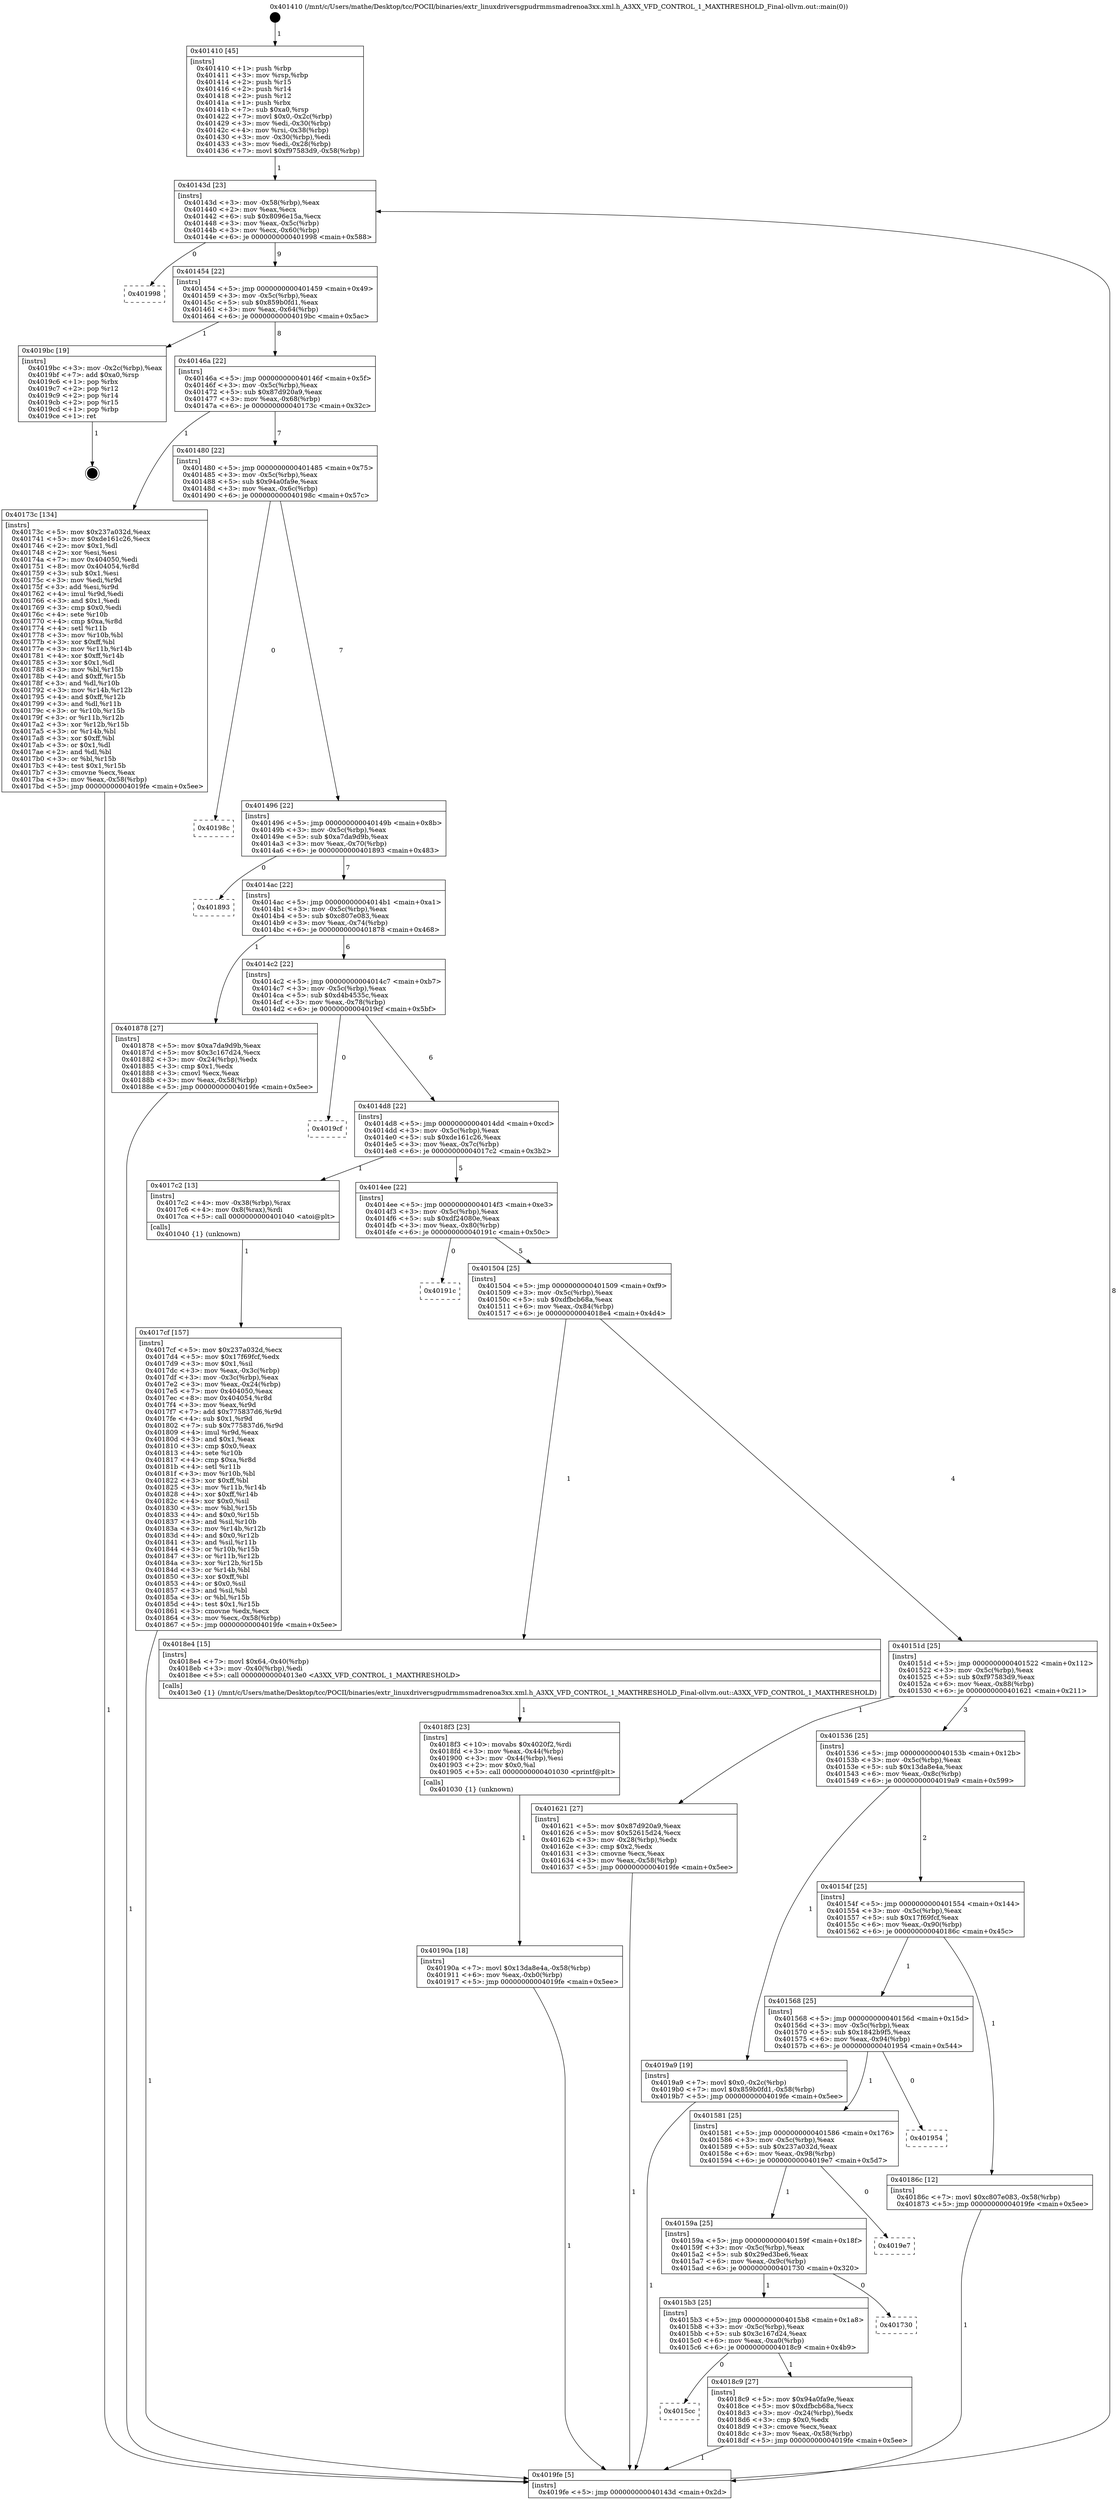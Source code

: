 digraph "0x401410" {
  label = "0x401410 (/mnt/c/Users/mathe/Desktop/tcc/POCII/binaries/extr_linuxdriversgpudrmmsmadrenoa3xx.xml.h_A3XX_VFD_CONTROL_1_MAXTHRESHOLD_Final-ollvm.out::main(0))"
  labelloc = "t"
  node[shape=record]

  Entry [label="",width=0.3,height=0.3,shape=circle,fillcolor=black,style=filled]
  "0x40143d" [label="{
     0x40143d [23]\l
     | [instrs]\l
     &nbsp;&nbsp;0x40143d \<+3\>: mov -0x58(%rbp),%eax\l
     &nbsp;&nbsp;0x401440 \<+2\>: mov %eax,%ecx\l
     &nbsp;&nbsp;0x401442 \<+6\>: sub $0x8096e15a,%ecx\l
     &nbsp;&nbsp;0x401448 \<+3\>: mov %eax,-0x5c(%rbp)\l
     &nbsp;&nbsp;0x40144b \<+3\>: mov %ecx,-0x60(%rbp)\l
     &nbsp;&nbsp;0x40144e \<+6\>: je 0000000000401998 \<main+0x588\>\l
  }"]
  "0x401998" [label="{
     0x401998\l
  }", style=dashed]
  "0x401454" [label="{
     0x401454 [22]\l
     | [instrs]\l
     &nbsp;&nbsp;0x401454 \<+5\>: jmp 0000000000401459 \<main+0x49\>\l
     &nbsp;&nbsp;0x401459 \<+3\>: mov -0x5c(%rbp),%eax\l
     &nbsp;&nbsp;0x40145c \<+5\>: sub $0x859b0fd1,%eax\l
     &nbsp;&nbsp;0x401461 \<+3\>: mov %eax,-0x64(%rbp)\l
     &nbsp;&nbsp;0x401464 \<+6\>: je 00000000004019bc \<main+0x5ac\>\l
  }"]
  Exit [label="",width=0.3,height=0.3,shape=circle,fillcolor=black,style=filled,peripheries=2]
  "0x4019bc" [label="{
     0x4019bc [19]\l
     | [instrs]\l
     &nbsp;&nbsp;0x4019bc \<+3\>: mov -0x2c(%rbp),%eax\l
     &nbsp;&nbsp;0x4019bf \<+7\>: add $0xa0,%rsp\l
     &nbsp;&nbsp;0x4019c6 \<+1\>: pop %rbx\l
     &nbsp;&nbsp;0x4019c7 \<+2\>: pop %r12\l
     &nbsp;&nbsp;0x4019c9 \<+2\>: pop %r14\l
     &nbsp;&nbsp;0x4019cb \<+2\>: pop %r15\l
     &nbsp;&nbsp;0x4019cd \<+1\>: pop %rbp\l
     &nbsp;&nbsp;0x4019ce \<+1\>: ret\l
  }"]
  "0x40146a" [label="{
     0x40146a [22]\l
     | [instrs]\l
     &nbsp;&nbsp;0x40146a \<+5\>: jmp 000000000040146f \<main+0x5f\>\l
     &nbsp;&nbsp;0x40146f \<+3\>: mov -0x5c(%rbp),%eax\l
     &nbsp;&nbsp;0x401472 \<+5\>: sub $0x87d920a9,%eax\l
     &nbsp;&nbsp;0x401477 \<+3\>: mov %eax,-0x68(%rbp)\l
     &nbsp;&nbsp;0x40147a \<+6\>: je 000000000040173c \<main+0x32c\>\l
  }"]
  "0x40190a" [label="{
     0x40190a [18]\l
     | [instrs]\l
     &nbsp;&nbsp;0x40190a \<+7\>: movl $0x13da8e4a,-0x58(%rbp)\l
     &nbsp;&nbsp;0x401911 \<+6\>: mov %eax,-0xb0(%rbp)\l
     &nbsp;&nbsp;0x401917 \<+5\>: jmp 00000000004019fe \<main+0x5ee\>\l
  }"]
  "0x40173c" [label="{
     0x40173c [134]\l
     | [instrs]\l
     &nbsp;&nbsp;0x40173c \<+5\>: mov $0x237a032d,%eax\l
     &nbsp;&nbsp;0x401741 \<+5\>: mov $0xde161c26,%ecx\l
     &nbsp;&nbsp;0x401746 \<+2\>: mov $0x1,%dl\l
     &nbsp;&nbsp;0x401748 \<+2\>: xor %esi,%esi\l
     &nbsp;&nbsp;0x40174a \<+7\>: mov 0x404050,%edi\l
     &nbsp;&nbsp;0x401751 \<+8\>: mov 0x404054,%r8d\l
     &nbsp;&nbsp;0x401759 \<+3\>: sub $0x1,%esi\l
     &nbsp;&nbsp;0x40175c \<+3\>: mov %edi,%r9d\l
     &nbsp;&nbsp;0x40175f \<+3\>: add %esi,%r9d\l
     &nbsp;&nbsp;0x401762 \<+4\>: imul %r9d,%edi\l
     &nbsp;&nbsp;0x401766 \<+3\>: and $0x1,%edi\l
     &nbsp;&nbsp;0x401769 \<+3\>: cmp $0x0,%edi\l
     &nbsp;&nbsp;0x40176c \<+4\>: sete %r10b\l
     &nbsp;&nbsp;0x401770 \<+4\>: cmp $0xa,%r8d\l
     &nbsp;&nbsp;0x401774 \<+4\>: setl %r11b\l
     &nbsp;&nbsp;0x401778 \<+3\>: mov %r10b,%bl\l
     &nbsp;&nbsp;0x40177b \<+3\>: xor $0xff,%bl\l
     &nbsp;&nbsp;0x40177e \<+3\>: mov %r11b,%r14b\l
     &nbsp;&nbsp;0x401781 \<+4\>: xor $0xff,%r14b\l
     &nbsp;&nbsp;0x401785 \<+3\>: xor $0x1,%dl\l
     &nbsp;&nbsp;0x401788 \<+3\>: mov %bl,%r15b\l
     &nbsp;&nbsp;0x40178b \<+4\>: and $0xff,%r15b\l
     &nbsp;&nbsp;0x40178f \<+3\>: and %dl,%r10b\l
     &nbsp;&nbsp;0x401792 \<+3\>: mov %r14b,%r12b\l
     &nbsp;&nbsp;0x401795 \<+4\>: and $0xff,%r12b\l
     &nbsp;&nbsp;0x401799 \<+3\>: and %dl,%r11b\l
     &nbsp;&nbsp;0x40179c \<+3\>: or %r10b,%r15b\l
     &nbsp;&nbsp;0x40179f \<+3\>: or %r11b,%r12b\l
     &nbsp;&nbsp;0x4017a2 \<+3\>: xor %r12b,%r15b\l
     &nbsp;&nbsp;0x4017a5 \<+3\>: or %r14b,%bl\l
     &nbsp;&nbsp;0x4017a8 \<+3\>: xor $0xff,%bl\l
     &nbsp;&nbsp;0x4017ab \<+3\>: or $0x1,%dl\l
     &nbsp;&nbsp;0x4017ae \<+2\>: and %dl,%bl\l
     &nbsp;&nbsp;0x4017b0 \<+3\>: or %bl,%r15b\l
     &nbsp;&nbsp;0x4017b3 \<+4\>: test $0x1,%r15b\l
     &nbsp;&nbsp;0x4017b7 \<+3\>: cmovne %ecx,%eax\l
     &nbsp;&nbsp;0x4017ba \<+3\>: mov %eax,-0x58(%rbp)\l
     &nbsp;&nbsp;0x4017bd \<+5\>: jmp 00000000004019fe \<main+0x5ee\>\l
  }"]
  "0x401480" [label="{
     0x401480 [22]\l
     | [instrs]\l
     &nbsp;&nbsp;0x401480 \<+5\>: jmp 0000000000401485 \<main+0x75\>\l
     &nbsp;&nbsp;0x401485 \<+3\>: mov -0x5c(%rbp),%eax\l
     &nbsp;&nbsp;0x401488 \<+5\>: sub $0x94a0fa9e,%eax\l
     &nbsp;&nbsp;0x40148d \<+3\>: mov %eax,-0x6c(%rbp)\l
     &nbsp;&nbsp;0x401490 \<+6\>: je 000000000040198c \<main+0x57c\>\l
  }"]
  "0x4018f3" [label="{
     0x4018f3 [23]\l
     | [instrs]\l
     &nbsp;&nbsp;0x4018f3 \<+10\>: movabs $0x4020f2,%rdi\l
     &nbsp;&nbsp;0x4018fd \<+3\>: mov %eax,-0x44(%rbp)\l
     &nbsp;&nbsp;0x401900 \<+3\>: mov -0x44(%rbp),%esi\l
     &nbsp;&nbsp;0x401903 \<+2\>: mov $0x0,%al\l
     &nbsp;&nbsp;0x401905 \<+5\>: call 0000000000401030 \<printf@plt\>\l
     | [calls]\l
     &nbsp;&nbsp;0x401030 \{1\} (unknown)\l
  }"]
  "0x40198c" [label="{
     0x40198c\l
  }", style=dashed]
  "0x401496" [label="{
     0x401496 [22]\l
     | [instrs]\l
     &nbsp;&nbsp;0x401496 \<+5\>: jmp 000000000040149b \<main+0x8b\>\l
     &nbsp;&nbsp;0x40149b \<+3\>: mov -0x5c(%rbp),%eax\l
     &nbsp;&nbsp;0x40149e \<+5\>: sub $0xa7da9d9b,%eax\l
     &nbsp;&nbsp;0x4014a3 \<+3\>: mov %eax,-0x70(%rbp)\l
     &nbsp;&nbsp;0x4014a6 \<+6\>: je 0000000000401893 \<main+0x483\>\l
  }"]
  "0x4015cc" [label="{
     0x4015cc\l
  }", style=dashed]
  "0x401893" [label="{
     0x401893\l
  }", style=dashed]
  "0x4014ac" [label="{
     0x4014ac [22]\l
     | [instrs]\l
     &nbsp;&nbsp;0x4014ac \<+5\>: jmp 00000000004014b1 \<main+0xa1\>\l
     &nbsp;&nbsp;0x4014b1 \<+3\>: mov -0x5c(%rbp),%eax\l
     &nbsp;&nbsp;0x4014b4 \<+5\>: sub $0xc807e083,%eax\l
     &nbsp;&nbsp;0x4014b9 \<+3\>: mov %eax,-0x74(%rbp)\l
     &nbsp;&nbsp;0x4014bc \<+6\>: je 0000000000401878 \<main+0x468\>\l
  }"]
  "0x4018c9" [label="{
     0x4018c9 [27]\l
     | [instrs]\l
     &nbsp;&nbsp;0x4018c9 \<+5\>: mov $0x94a0fa9e,%eax\l
     &nbsp;&nbsp;0x4018ce \<+5\>: mov $0xdfbcb68a,%ecx\l
     &nbsp;&nbsp;0x4018d3 \<+3\>: mov -0x24(%rbp),%edx\l
     &nbsp;&nbsp;0x4018d6 \<+3\>: cmp $0x0,%edx\l
     &nbsp;&nbsp;0x4018d9 \<+3\>: cmove %ecx,%eax\l
     &nbsp;&nbsp;0x4018dc \<+3\>: mov %eax,-0x58(%rbp)\l
     &nbsp;&nbsp;0x4018df \<+5\>: jmp 00000000004019fe \<main+0x5ee\>\l
  }"]
  "0x401878" [label="{
     0x401878 [27]\l
     | [instrs]\l
     &nbsp;&nbsp;0x401878 \<+5\>: mov $0xa7da9d9b,%eax\l
     &nbsp;&nbsp;0x40187d \<+5\>: mov $0x3c167d24,%ecx\l
     &nbsp;&nbsp;0x401882 \<+3\>: mov -0x24(%rbp),%edx\l
     &nbsp;&nbsp;0x401885 \<+3\>: cmp $0x1,%edx\l
     &nbsp;&nbsp;0x401888 \<+3\>: cmovl %ecx,%eax\l
     &nbsp;&nbsp;0x40188b \<+3\>: mov %eax,-0x58(%rbp)\l
     &nbsp;&nbsp;0x40188e \<+5\>: jmp 00000000004019fe \<main+0x5ee\>\l
  }"]
  "0x4014c2" [label="{
     0x4014c2 [22]\l
     | [instrs]\l
     &nbsp;&nbsp;0x4014c2 \<+5\>: jmp 00000000004014c7 \<main+0xb7\>\l
     &nbsp;&nbsp;0x4014c7 \<+3\>: mov -0x5c(%rbp),%eax\l
     &nbsp;&nbsp;0x4014ca \<+5\>: sub $0xd4b4535c,%eax\l
     &nbsp;&nbsp;0x4014cf \<+3\>: mov %eax,-0x78(%rbp)\l
     &nbsp;&nbsp;0x4014d2 \<+6\>: je 00000000004019cf \<main+0x5bf\>\l
  }"]
  "0x4015b3" [label="{
     0x4015b3 [25]\l
     | [instrs]\l
     &nbsp;&nbsp;0x4015b3 \<+5\>: jmp 00000000004015b8 \<main+0x1a8\>\l
     &nbsp;&nbsp;0x4015b8 \<+3\>: mov -0x5c(%rbp),%eax\l
     &nbsp;&nbsp;0x4015bb \<+5\>: sub $0x3c167d24,%eax\l
     &nbsp;&nbsp;0x4015c0 \<+6\>: mov %eax,-0xa0(%rbp)\l
     &nbsp;&nbsp;0x4015c6 \<+6\>: je 00000000004018c9 \<main+0x4b9\>\l
  }"]
  "0x4019cf" [label="{
     0x4019cf\l
  }", style=dashed]
  "0x4014d8" [label="{
     0x4014d8 [22]\l
     | [instrs]\l
     &nbsp;&nbsp;0x4014d8 \<+5\>: jmp 00000000004014dd \<main+0xcd\>\l
     &nbsp;&nbsp;0x4014dd \<+3\>: mov -0x5c(%rbp),%eax\l
     &nbsp;&nbsp;0x4014e0 \<+5\>: sub $0xde161c26,%eax\l
     &nbsp;&nbsp;0x4014e5 \<+3\>: mov %eax,-0x7c(%rbp)\l
     &nbsp;&nbsp;0x4014e8 \<+6\>: je 00000000004017c2 \<main+0x3b2\>\l
  }"]
  "0x401730" [label="{
     0x401730\l
  }", style=dashed]
  "0x4017c2" [label="{
     0x4017c2 [13]\l
     | [instrs]\l
     &nbsp;&nbsp;0x4017c2 \<+4\>: mov -0x38(%rbp),%rax\l
     &nbsp;&nbsp;0x4017c6 \<+4\>: mov 0x8(%rax),%rdi\l
     &nbsp;&nbsp;0x4017ca \<+5\>: call 0000000000401040 \<atoi@plt\>\l
     | [calls]\l
     &nbsp;&nbsp;0x401040 \{1\} (unknown)\l
  }"]
  "0x4014ee" [label="{
     0x4014ee [22]\l
     | [instrs]\l
     &nbsp;&nbsp;0x4014ee \<+5\>: jmp 00000000004014f3 \<main+0xe3\>\l
     &nbsp;&nbsp;0x4014f3 \<+3\>: mov -0x5c(%rbp),%eax\l
     &nbsp;&nbsp;0x4014f6 \<+5\>: sub $0xdf24080e,%eax\l
     &nbsp;&nbsp;0x4014fb \<+3\>: mov %eax,-0x80(%rbp)\l
     &nbsp;&nbsp;0x4014fe \<+6\>: je 000000000040191c \<main+0x50c\>\l
  }"]
  "0x40159a" [label="{
     0x40159a [25]\l
     | [instrs]\l
     &nbsp;&nbsp;0x40159a \<+5\>: jmp 000000000040159f \<main+0x18f\>\l
     &nbsp;&nbsp;0x40159f \<+3\>: mov -0x5c(%rbp),%eax\l
     &nbsp;&nbsp;0x4015a2 \<+5\>: sub $0x29ed3be6,%eax\l
     &nbsp;&nbsp;0x4015a7 \<+6\>: mov %eax,-0x9c(%rbp)\l
     &nbsp;&nbsp;0x4015ad \<+6\>: je 0000000000401730 \<main+0x320\>\l
  }"]
  "0x40191c" [label="{
     0x40191c\l
  }", style=dashed]
  "0x401504" [label="{
     0x401504 [25]\l
     | [instrs]\l
     &nbsp;&nbsp;0x401504 \<+5\>: jmp 0000000000401509 \<main+0xf9\>\l
     &nbsp;&nbsp;0x401509 \<+3\>: mov -0x5c(%rbp),%eax\l
     &nbsp;&nbsp;0x40150c \<+5\>: sub $0xdfbcb68a,%eax\l
     &nbsp;&nbsp;0x401511 \<+6\>: mov %eax,-0x84(%rbp)\l
     &nbsp;&nbsp;0x401517 \<+6\>: je 00000000004018e4 \<main+0x4d4\>\l
  }"]
  "0x4019e7" [label="{
     0x4019e7\l
  }", style=dashed]
  "0x4018e4" [label="{
     0x4018e4 [15]\l
     | [instrs]\l
     &nbsp;&nbsp;0x4018e4 \<+7\>: movl $0x64,-0x40(%rbp)\l
     &nbsp;&nbsp;0x4018eb \<+3\>: mov -0x40(%rbp),%edi\l
     &nbsp;&nbsp;0x4018ee \<+5\>: call 00000000004013e0 \<A3XX_VFD_CONTROL_1_MAXTHRESHOLD\>\l
     | [calls]\l
     &nbsp;&nbsp;0x4013e0 \{1\} (/mnt/c/Users/mathe/Desktop/tcc/POCII/binaries/extr_linuxdriversgpudrmmsmadrenoa3xx.xml.h_A3XX_VFD_CONTROL_1_MAXTHRESHOLD_Final-ollvm.out::A3XX_VFD_CONTROL_1_MAXTHRESHOLD)\l
  }"]
  "0x40151d" [label="{
     0x40151d [25]\l
     | [instrs]\l
     &nbsp;&nbsp;0x40151d \<+5\>: jmp 0000000000401522 \<main+0x112\>\l
     &nbsp;&nbsp;0x401522 \<+3\>: mov -0x5c(%rbp),%eax\l
     &nbsp;&nbsp;0x401525 \<+5\>: sub $0xf97583d9,%eax\l
     &nbsp;&nbsp;0x40152a \<+6\>: mov %eax,-0x88(%rbp)\l
     &nbsp;&nbsp;0x401530 \<+6\>: je 0000000000401621 \<main+0x211\>\l
  }"]
  "0x401581" [label="{
     0x401581 [25]\l
     | [instrs]\l
     &nbsp;&nbsp;0x401581 \<+5\>: jmp 0000000000401586 \<main+0x176\>\l
     &nbsp;&nbsp;0x401586 \<+3\>: mov -0x5c(%rbp),%eax\l
     &nbsp;&nbsp;0x401589 \<+5\>: sub $0x237a032d,%eax\l
     &nbsp;&nbsp;0x40158e \<+6\>: mov %eax,-0x98(%rbp)\l
     &nbsp;&nbsp;0x401594 \<+6\>: je 00000000004019e7 \<main+0x5d7\>\l
  }"]
  "0x401621" [label="{
     0x401621 [27]\l
     | [instrs]\l
     &nbsp;&nbsp;0x401621 \<+5\>: mov $0x87d920a9,%eax\l
     &nbsp;&nbsp;0x401626 \<+5\>: mov $0x52615d24,%ecx\l
     &nbsp;&nbsp;0x40162b \<+3\>: mov -0x28(%rbp),%edx\l
     &nbsp;&nbsp;0x40162e \<+3\>: cmp $0x2,%edx\l
     &nbsp;&nbsp;0x401631 \<+3\>: cmovne %ecx,%eax\l
     &nbsp;&nbsp;0x401634 \<+3\>: mov %eax,-0x58(%rbp)\l
     &nbsp;&nbsp;0x401637 \<+5\>: jmp 00000000004019fe \<main+0x5ee\>\l
  }"]
  "0x401536" [label="{
     0x401536 [25]\l
     | [instrs]\l
     &nbsp;&nbsp;0x401536 \<+5\>: jmp 000000000040153b \<main+0x12b\>\l
     &nbsp;&nbsp;0x40153b \<+3\>: mov -0x5c(%rbp),%eax\l
     &nbsp;&nbsp;0x40153e \<+5\>: sub $0x13da8e4a,%eax\l
     &nbsp;&nbsp;0x401543 \<+6\>: mov %eax,-0x8c(%rbp)\l
     &nbsp;&nbsp;0x401549 \<+6\>: je 00000000004019a9 \<main+0x599\>\l
  }"]
  "0x4019fe" [label="{
     0x4019fe [5]\l
     | [instrs]\l
     &nbsp;&nbsp;0x4019fe \<+5\>: jmp 000000000040143d \<main+0x2d\>\l
  }"]
  "0x401410" [label="{
     0x401410 [45]\l
     | [instrs]\l
     &nbsp;&nbsp;0x401410 \<+1\>: push %rbp\l
     &nbsp;&nbsp;0x401411 \<+3\>: mov %rsp,%rbp\l
     &nbsp;&nbsp;0x401414 \<+2\>: push %r15\l
     &nbsp;&nbsp;0x401416 \<+2\>: push %r14\l
     &nbsp;&nbsp;0x401418 \<+2\>: push %r12\l
     &nbsp;&nbsp;0x40141a \<+1\>: push %rbx\l
     &nbsp;&nbsp;0x40141b \<+7\>: sub $0xa0,%rsp\l
     &nbsp;&nbsp;0x401422 \<+7\>: movl $0x0,-0x2c(%rbp)\l
     &nbsp;&nbsp;0x401429 \<+3\>: mov %edi,-0x30(%rbp)\l
     &nbsp;&nbsp;0x40142c \<+4\>: mov %rsi,-0x38(%rbp)\l
     &nbsp;&nbsp;0x401430 \<+3\>: mov -0x30(%rbp),%edi\l
     &nbsp;&nbsp;0x401433 \<+3\>: mov %edi,-0x28(%rbp)\l
     &nbsp;&nbsp;0x401436 \<+7\>: movl $0xf97583d9,-0x58(%rbp)\l
  }"]
  "0x4017cf" [label="{
     0x4017cf [157]\l
     | [instrs]\l
     &nbsp;&nbsp;0x4017cf \<+5\>: mov $0x237a032d,%ecx\l
     &nbsp;&nbsp;0x4017d4 \<+5\>: mov $0x17f69fcf,%edx\l
     &nbsp;&nbsp;0x4017d9 \<+3\>: mov $0x1,%sil\l
     &nbsp;&nbsp;0x4017dc \<+3\>: mov %eax,-0x3c(%rbp)\l
     &nbsp;&nbsp;0x4017df \<+3\>: mov -0x3c(%rbp),%eax\l
     &nbsp;&nbsp;0x4017e2 \<+3\>: mov %eax,-0x24(%rbp)\l
     &nbsp;&nbsp;0x4017e5 \<+7\>: mov 0x404050,%eax\l
     &nbsp;&nbsp;0x4017ec \<+8\>: mov 0x404054,%r8d\l
     &nbsp;&nbsp;0x4017f4 \<+3\>: mov %eax,%r9d\l
     &nbsp;&nbsp;0x4017f7 \<+7\>: add $0x775837d6,%r9d\l
     &nbsp;&nbsp;0x4017fe \<+4\>: sub $0x1,%r9d\l
     &nbsp;&nbsp;0x401802 \<+7\>: sub $0x775837d6,%r9d\l
     &nbsp;&nbsp;0x401809 \<+4\>: imul %r9d,%eax\l
     &nbsp;&nbsp;0x40180d \<+3\>: and $0x1,%eax\l
     &nbsp;&nbsp;0x401810 \<+3\>: cmp $0x0,%eax\l
     &nbsp;&nbsp;0x401813 \<+4\>: sete %r10b\l
     &nbsp;&nbsp;0x401817 \<+4\>: cmp $0xa,%r8d\l
     &nbsp;&nbsp;0x40181b \<+4\>: setl %r11b\l
     &nbsp;&nbsp;0x40181f \<+3\>: mov %r10b,%bl\l
     &nbsp;&nbsp;0x401822 \<+3\>: xor $0xff,%bl\l
     &nbsp;&nbsp;0x401825 \<+3\>: mov %r11b,%r14b\l
     &nbsp;&nbsp;0x401828 \<+4\>: xor $0xff,%r14b\l
     &nbsp;&nbsp;0x40182c \<+4\>: xor $0x0,%sil\l
     &nbsp;&nbsp;0x401830 \<+3\>: mov %bl,%r15b\l
     &nbsp;&nbsp;0x401833 \<+4\>: and $0x0,%r15b\l
     &nbsp;&nbsp;0x401837 \<+3\>: and %sil,%r10b\l
     &nbsp;&nbsp;0x40183a \<+3\>: mov %r14b,%r12b\l
     &nbsp;&nbsp;0x40183d \<+4\>: and $0x0,%r12b\l
     &nbsp;&nbsp;0x401841 \<+3\>: and %sil,%r11b\l
     &nbsp;&nbsp;0x401844 \<+3\>: or %r10b,%r15b\l
     &nbsp;&nbsp;0x401847 \<+3\>: or %r11b,%r12b\l
     &nbsp;&nbsp;0x40184a \<+3\>: xor %r12b,%r15b\l
     &nbsp;&nbsp;0x40184d \<+3\>: or %r14b,%bl\l
     &nbsp;&nbsp;0x401850 \<+3\>: xor $0xff,%bl\l
     &nbsp;&nbsp;0x401853 \<+4\>: or $0x0,%sil\l
     &nbsp;&nbsp;0x401857 \<+3\>: and %sil,%bl\l
     &nbsp;&nbsp;0x40185a \<+3\>: or %bl,%r15b\l
     &nbsp;&nbsp;0x40185d \<+4\>: test $0x1,%r15b\l
     &nbsp;&nbsp;0x401861 \<+3\>: cmovne %edx,%ecx\l
     &nbsp;&nbsp;0x401864 \<+3\>: mov %ecx,-0x58(%rbp)\l
     &nbsp;&nbsp;0x401867 \<+5\>: jmp 00000000004019fe \<main+0x5ee\>\l
  }"]
  "0x401954" [label="{
     0x401954\l
  }", style=dashed]
  "0x4019a9" [label="{
     0x4019a9 [19]\l
     | [instrs]\l
     &nbsp;&nbsp;0x4019a9 \<+7\>: movl $0x0,-0x2c(%rbp)\l
     &nbsp;&nbsp;0x4019b0 \<+7\>: movl $0x859b0fd1,-0x58(%rbp)\l
     &nbsp;&nbsp;0x4019b7 \<+5\>: jmp 00000000004019fe \<main+0x5ee\>\l
  }"]
  "0x40154f" [label="{
     0x40154f [25]\l
     | [instrs]\l
     &nbsp;&nbsp;0x40154f \<+5\>: jmp 0000000000401554 \<main+0x144\>\l
     &nbsp;&nbsp;0x401554 \<+3\>: mov -0x5c(%rbp),%eax\l
     &nbsp;&nbsp;0x401557 \<+5\>: sub $0x17f69fcf,%eax\l
     &nbsp;&nbsp;0x40155c \<+6\>: mov %eax,-0x90(%rbp)\l
     &nbsp;&nbsp;0x401562 \<+6\>: je 000000000040186c \<main+0x45c\>\l
  }"]
  "0x401568" [label="{
     0x401568 [25]\l
     | [instrs]\l
     &nbsp;&nbsp;0x401568 \<+5\>: jmp 000000000040156d \<main+0x15d\>\l
     &nbsp;&nbsp;0x40156d \<+3\>: mov -0x5c(%rbp),%eax\l
     &nbsp;&nbsp;0x401570 \<+5\>: sub $0x1842b9f5,%eax\l
     &nbsp;&nbsp;0x401575 \<+6\>: mov %eax,-0x94(%rbp)\l
     &nbsp;&nbsp;0x40157b \<+6\>: je 0000000000401954 \<main+0x544\>\l
  }"]
  "0x40186c" [label="{
     0x40186c [12]\l
     | [instrs]\l
     &nbsp;&nbsp;0x40186c \<+7\>: movl $0xc807e083,-0x58(%rbp)\l
     &nbsp;&nbsp;0x401873 \<+5\>: jmp 00000000004019fe \<main+0x5ee\>\l
  }"]
  Entry -> "0x401410" [label=" 1"]
  "0x40143d" -> "0x401998" [label=" 0"]
  "0x40143d" -> "0x401454" [label=" 9"]
  "0x4019bc" -> Exit [label=" 1"]
  "0x401454" -> "0x4019bc" [label=" 1"]
  "0x401454" -> "0x40146a" [label=" 8"]
  "0x4019a9" -> "0x4019fe" [label=" 1"]
  "0x40146a" -> "0x40173c" [label=" 1"]
  "0x40146a" -> "0x401480" [label=" 7"]
  "0x40190a" -> "0x4019fe" [label=" 1"]
  "0x401480" -> "0x40198c" [label=" 0"]
  "0x401480" -> "0x401496" [label=" 7"]
  "0x4018f3" -> "0x40190a" [label=" 1"]
  "0x401496" -> "0x401893" [label=" 0"]
  "0x401496" -> "0x4014ac" [label=" 7"]
  "0x4018e4" -> "0x4018f3" [label=" 1"]
  "0x4014ac" -> "0x401878" [label=" 1"]
  "0x4014ac" -> "0x4014c2" [label=" 6"]
  "0x4018c9" -> "0x4019fe" [label=" 1"]
  "0x4014c2" -> "0x4019cf" [label=" 0"]
  "0x4014c2" -> "0x4014d8" [label=" 6"]
  "0x4015b3" -> "0x4018c9" [label=" 1"]
  "0x4014d8" -> "0x4017c2" [label=" 1"]
  "0x4014d8" -> "0x4014ee" [label=" 5"]
  "0x4015b3" -> "0x4015cc" [label=" 0"]
  "0x4014ee" -> "0x40191c" [label=" 0"]
  "0x4014ee" -> "0x401504" [label=" 5"]
  "0x40159a" -> "0x401730" [label=" 0"]
  "0x401504" -> "0x4018e4" [label=" 1"]
  "0x401504" -> "0x40151d" [label=" 4"]
  "0x40159a" -> "0x4015b3" [label=" 1"]
  "0x40151d" -> "0x401621" [label=" 1"]
  "0x40151d" -> "0x401536" [label=" 3"]
  "0x401621" -> "0x4019fe" [label=" 1"]
  "0x401410" -> "0x40143d" [label=" 1"]
  "0x4019fe" -> "0x40143d" [label=" 8"]
  "0x40173c" -> "0x4019fe" [label=" 1"]
  "0x4017c2" -> "0x4017cf" [label=" 1"]
  "0x4017cf" -> "0x4019fe" [label=" 1"]
  "0x401581" -> "0x4019e7" [label=" 0"]
  "0x401536" -> "0x4019a9" [label=" 1"]
  "0x401536" -> "0x40154f" [label=" 2"]
  "0x401581" -> "0x40159a" [label=" 1"]
  "0x40154f" -> "0x40186c" [label=" 1"]
  "0x40154f" -> "0x401568" [label=" 1"]
  "0x40186c" -> "0x4019fe" [label=" 1"]
  "0x401878" -> "0x4019fe" [label=" 1"]
  "0x401568" -> "0x401581" [label=" 1"]
  "0x401568" -> "0x401954" [label=" 0"]
}
